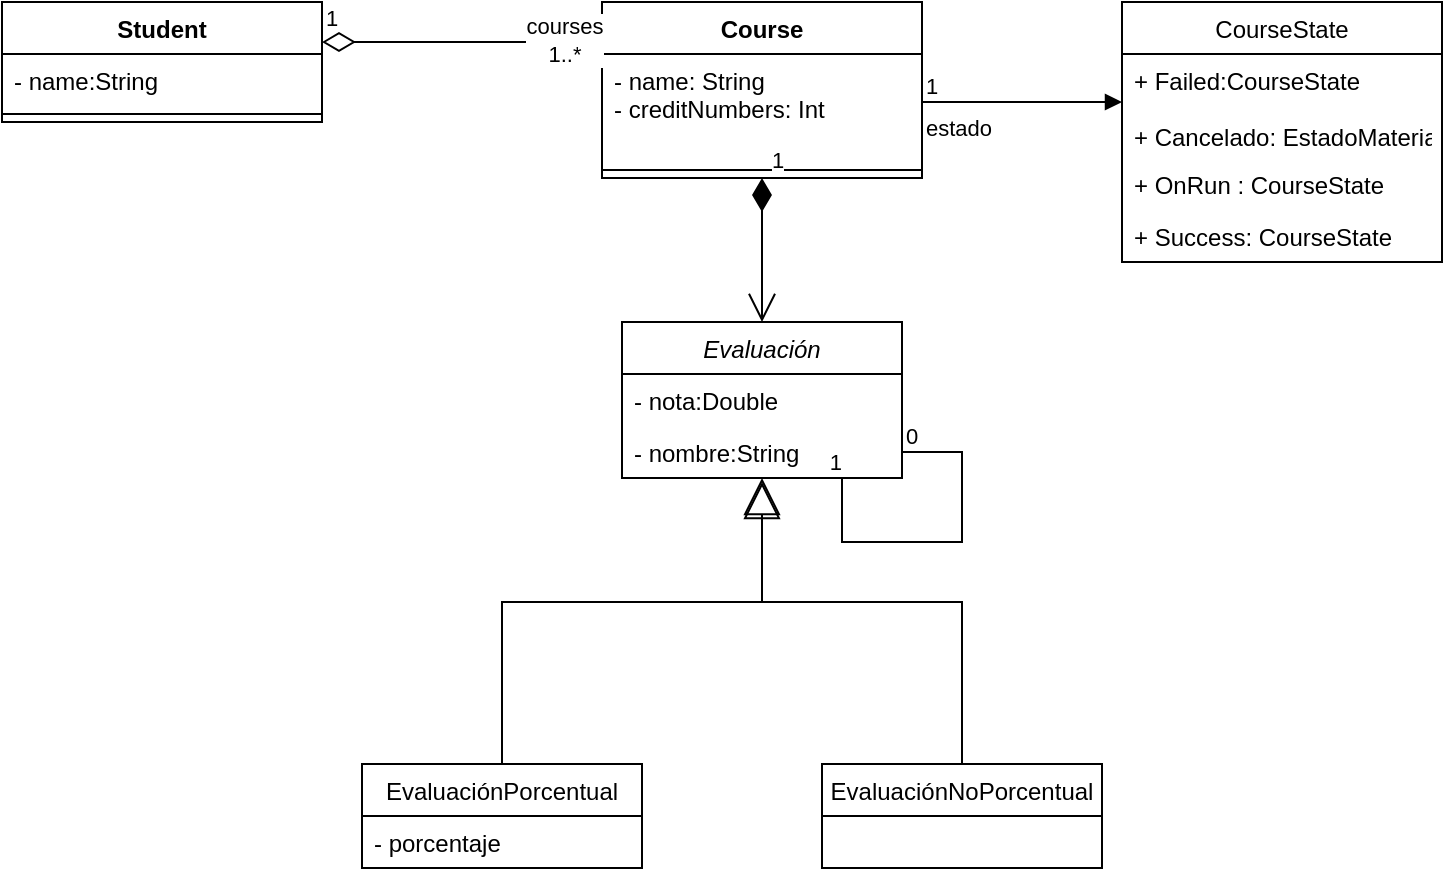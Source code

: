 <mxfile version="16.5.1" type="device"><diagram id="C5RBs43oDa-KdzZeNtuy" name="Page-1"><mxGraphModel dx="813" dy="499" grid="1" gridSize="10" guides="1" tooltips="1" connect="1" arrows="1" fold="1" page="1" pageScale="1" pageWidth="827" pageHeight="1169" math="0" shadow="0"><root><mxCell id="WIyWlLk6GJQsqaUBKTNV-0"/><mxCell id="WIyWlLk6GJQsqaUBKTNV-1" parent="WIyWlLk6GJQsqaUBKTNV-0"/><mxCell id="AL7ss-3dQVnoAkYfMWIy-3" value="Student" style="swimlane;fontStyle=1;align=center;verticalAlign=top;childLayout=stackLayout;horizontal=1;startSize=26;horizontalStack=0;resizeParent=1;resizeParentMax=0;resizeLast=0;collapsible=1;marginBottom=0;" vertex="1" parent="WIyWlLk6GJQsqaUBKTNV-1"><mxGeometry x="80" y="100" width="160" height="60" as="geometry"/></mxCell><mxCell id="AL7ss-3dQVnoAkYfMWIy-4" value="- name:String" style="text;strokeColor=none;fillColor=none;align=left;verticalAlign=top;spacingLeft=4;spacingRight=4;overflow=hidden;rotatable=0;points=[[0,0.5],[1,0.5]];portConstraint=eastwest;" vertex="1" parent="AL7ss-3dQVnoAkYfMWIy-3"><mxGeometry y="26" width="160" height="26" as="geometry"/></mxCell><mxCell id="AL7ss-3dQVnoAkYfMWIy-5" value="" style="line;strokeWidth=1;fillColor=none;align=left;verticalAlign=middle;spacingTop=-1;spacingLeft=3;spacingRight=3;rotatable=0;labelPosition=right;points=[];portConstraint=eastwest;" vertex="1" parent="AL7ss-3dQVnoAkYfMWIy-3"><mxGeometry y="52" width="160" height="8" as="geometry"/></mxCell><mxCell id="AL7ss-3dQVnoAkYfMWIy-7" value="Course" style="swimlane;fontStyle=1;align=center;verticalAlign=top;childLayout=stackLayout;horizontal=1;startSize=26;horizontalStack=0;resizeParent=1;resizeParentMax=0;resizeLast=0;collapsible=1;marginBottom=0;" vertex="1" parent="WIyWlLk6GJQsqaUBKTNV-1"><mxGeometry x="380" y="100" width="160" height="88" as="geometry"/></mxCell><mxCell id="AL7ss-3dQVnoAkYfMWIy-8" value="- name: String&#10;- creditNumbers: Int" style="text;strokeColor=none;fillColor=none;align=left;verticalAlign=top;spacingLeft=4;spacingRight=4;overflow=hidden;rotatable=0;points=[[0,0.5],[1,0.5]];portConstraint=eastwest;" vertex="1" parent="AL7ss-3dQVnoAkYfMWIy-7"><mxGeometry y="26" width="160" height="54" as="geometry"/></mxCell><mxCell id="AL7ss-3dQVnoAkYfMWIy-9" value="" style="line;strokeWidth=1;fillColor=none;align=left;verticalAlign=middle;spacingTop=-1;spacingLeft=3;spacingRight=3;rotatable=0;labelPosition=right;points=[];portConstraint=eastwest;" vertex="1" parent="AL7ss-3dQVnoAkYfMWIy-7"><mxGeometry y="80" width="160" height="8" as="geometry"/></mxCell><mxCell id="AL7ss-3dQVnoAkYfMWIy-11" value="1" style="endArrow=open;html=1;endSize=12;startArrow=diamondThin;startSize=14;startFill=0;edgeStyle=orthogonalEdgeStyle;align=left;verticalAlign=bottom;rounded=0;" edge="1" parent="WIyWlLk6GJQsqaUBKTNV-1"><mxGeometry x="-1" y="3" relative="1" as="geometry"><mxPoint x="240" y="120" as="sourcePoint"/><mxPoint x="380" y="120" as="targetPoint"/></mxGeometry></mxCell><mxCell id="AL7ss-3dQVnoAkYfMWIy-12" value="courses&lt;br&gt;1..*" style="edgeLabel;html=1;align=center;verticalAlign=middle;resizable=0;points=[];" vertex="1" connectable="0" parent="AL7ss-3dQVnoAkYfMWIy-11"><mxGeometry x="0.729" y="1" relative="1" as="geometry"><mxPoint as="offset"/></mxGeometry></mxCell><mxCell id="AL7ss-3dQVnoAkYfMWIy-13" value="Evaluación" style="swimlane;fontStyle=2;childLayout=stackLayout;horizontal=1;startSize=26;fillColor=none;horizontalStack=0;resizeParent=1;resizeParentMax=0;resizeLast=0;collapsible=1;marginBottom=0;" vertex="1" parent="WIyWlLk6GJQsqaUBKTNV-1"><mxGeometry x="390" y="260" width="140" height="78" as="geometry"/></mxCell><mxCell id="AL7ss-3dQVnoAkYfMWIy-16" value="- nota:Double" style="text;strokeColor=none;fillColor=none;align=left;verticalAlign=top;spacingLeft=4;spacingRight=4;overflow=hidden;rotatable=0;points=[[0,0.5],[1,0.5]];portConstraint=eastwest;" vertex="1" parent="AL7ss-3dQVnoAkYfMWIy-13"><mxGeometry y="26" width="140" height="26" as="geometry"/></mxCell><mxCell id="AL7ss-3dQVnoAkYfMWIy-14" value="- nombre:String" style="text;strokeColor=none;fillColor=none;align=left;verticalAlign=top;spacingLeft=4;spacingRight=4;overflow=hidden;rotatable=0;points=[[0,0.5],[1,0.5]];portConstraint=eastwest;" vertex="1" parent="AL7ss-3dQVnoAkYfMWIy-13"><mxGeometry y="52" width="140" height="26" as="geometry"/></mxCell><mxCell id="AL7ss-3dQVnoAkYfMWIy-45" value="" style="endArrow=none;html=1;edgeStyle=orthogonalEdgeStyle;rounded=0;exitX=1;exitY=0.5;exitDx=0;exitDy=0;" edge="1" parent="AL7ss-3dQVnoAkYfMWIy-13" source="AL7ss-3dQVnoAkYfMWIy-14" target="AL7ss-3dQVnoAkYfMWIy-14"><mxGeometry relative="1" as="geometry"><mxPoint x="160" y="170" as="sourcePoint"/><mxPoint x="110" y="120" as="targetPoint"/><Array as="points"><mxPoint x="170" y="65"/><mxPoint x="170" y="110"/><mxPoint x="110" y="110"/></Array></mxGeometry></mxCell><mxCell id="AL7ss-3dQVnoAkYfMWIy-46" value="0" style="edgeLabel;resizable=0;html=1;align=left;verticalAlign=bottom;" connectable="0" vertex="1" parent="AL7ss-3dQVnoAkYfMWIy-45"><mxGeometry x="-1" relative="1" as="geometry"/></mxCell><mxCell id="AL7ss-3dQVnoAkYfMWIy-47" value="1" style="edgeLabel;resizable=0;html=1;align=right;verticalAlign=bottom;" connectable="0" vertex="1" parent="AL7ss-3dQVnoAkYfMWIy-45"><mxGeometry x="1" relative="1" as="geometry"/></mxCell><mxCell id="AL7ss-3dQVnoAkYfMWIy-22" value="EvaluaciónPorcentual" style="swimlane;fontStyle=0;childLayout=stackLayout;horizontal=1;startSize=26;fillColor=none;horizontalStack=0;resizeParent=1;resizeParentMax=0;resizeLast=0;collapsible=1;marginBottom=0;" vertex="1" parent="WIyWlLk6GJQsqaUBKTNV-1"><mxGeometry x="260" y="481" width="140" height="52" as="geometry"/></mxCell><mxCell id="AL7ss-3dQVnoAkYfMWIy-23" value="- porcentaje" style="text;strokeColor=none;fillColor=none;align=left;verticalAlign=top;spacingLeft=4;spacingRight=4;overflow=hidden;rotatable=0;points=[[0,0.5],[1,0.5]];portConstraint=eastwest;" vertex="1" parent="AL7ss-3dQVnoAkYfMWIy-22"><mxGeometry y="26" width="140" height="26" as="geometry"/></mxCell><mxCell id="AL7ss-3dQVnoAkYfMWIy-26" value="EvaluaciónNoPorcentual" style="swimlane;fontStyle=0;childLayout=stackLayout;horizontal=1;startSize=26;fillColor=none;horizontalStack=0;resizeParent=1;resizeParentMax=0;resizeLast=0;collapsible=1;marginBottom=0;" vertex="1" parent="WIyWlLk6GJQsqaUBKTNV-1"><mxGeometry x="490" y="481" width="140" height="52" as="geometry"/></mxCell><mxCell id="AL7ss-3dQVnoAkYfMWIy-32" value="" style="endArrow=block;endSize=16;endFill=0;html=1;rounded=0;exitX=0.5;exitY=0;exitDx=0;exitDy=0;" edge="1" parent="WIyWlLk6GJQsqaUBKTNV-1" source="AL7ss-3dQVnoAkYfMWIy-22" target="AL7ss-3dQVnoAkYfMWIy-14"><mxGeometry width="160" relative="1" as="geometry"><mxPoint x="550" y="430" as="sourcePoint"/><mxPoint x="460" y="350" as="targetPoint"/><Array as="points"><mxPoint x="330" y="400"/><mxPoint x="460" y="400"/></Array></mxGeometry></mxCell><mxCell id="AL7ss-3dQVnoAkYfMWIy-33" value="" style="endArrow=block;endSize=16;endFill=0;html=1;rounded=0;exitX=0.5;exitY=0;exitDx=0;exitDy=0;" edge="1" parent="WIyWlLk6GJQsqaUBKTNV-1" source="AL7ss-3dQVnoAkYfMWIy-26"><mxGeometry width="160" relative="1" as="geometry"><mxPoint x="550" y="430" as="sourcePoint"/><mxPoint x="460" y="340" as="targetPoint"/><Array as="points"><mxPoint x="560" y="400"/><mxPoint x="460" y="400"/></Array></mxGeometry></mxCell><mxCell id="AL7ss-3dQVnoAkYfMWIy-34" value="1" style="endArrow=open;html=1;endSize=12;startArrow=diamondThin;startSize=14;startFill=1;edgeStyle=orthogonalEdgeStyle;align=left;verticalAlign=bottom;rounded=0;exitX=0.5;exitY=1;exitDx=0;exitDy=0;entryX=0.5;entryY=0;entryDx=0;entryDy=0;" edge="1" parent="WIyWlLk6GJQsqaUBKTNV-1" source="AL7ss-3dQVnoAkYfMWIy-7" target="AL7ss-3dQVnoAkYfMWIy-13"><mxGeometry x="-1" y="3" relative="1" as="geometry"><mxPoint x="550" y="430" as="sourcePoint"/><mxPoint x="710" y="430" as="targetPoint"/></mxGeometry></mxCell><mxCell id="AL7ss-3dQVnoAkYfMWIy-39" value="CourseState" style="swimlane;fontStyle=0;childLayout=stackLayout;horizontal=1;startSize=26;fillColor=none;horizontalStack=0;resizeParent=1;resizeParentMax=0;resizeLast=0;collapsible=1;marginBottom=0;" vertex="1" parent="WIyWlLk6GJQsqaUBKTNV-1"><mxGeometry x="640" y="100" width="160" height="130" as="geometry"/></mxCell><mxCell id="AL7ss-3dQVnoAkYfMWIy-42" value="+ Failed:CourseState&#10; &#10;+ Cancelado: EstadoMateria" style="text;strokeColor=none;fillColor=none;align=left;verticalAlign=top;spacingLeft=4;spacingRight=4;overflow=hidden;rotatable=0;points=[[0,0.5],[1,0.5]];portConstraint=eastwest;" vertex="1" parent="AL7ss-3dQVnoAkYfMWIy-39"><mxGeometry y="26" width="160" height="52" as="geometry"/></mxCell><mxCell id="AL7ss-3dQVnoAkYfMWIy-40" value="+ OnRun : CourseState" style="text;strokeColor=none;fillColor=none;align=left;verticalAlign=top;spacingLeft=4;spacingRight=4;overflow=hidden;rotatable=0;points=[[0,0.5],[1,0.5]];portConstraint=eastwest;" vertex="1" parent="AL7ss-3dQVnoAkYfMWIy-39"><mxGeometry y="78" width="160" height="26" as="geometry"/></mxCell><mxCell id="AL7ss-3dQVnoAkYfMWIy-41" value="+ Success: CourseState" style="text;strokeColor=none;fillColor=none;align=left;verticalAlign=top;spacingLeft=4;spacingRight=4;overflow=hidden;rotatable=0;points=[[0,0.5],[1,0.5]];portConstraint=eastwest;" vertex="1" parent="AL7ss-3dQVnoAkYfMWIy-39"><mxGeometry y="104" width="160" height="26" as="geometry"/></mxCell><mxCell id="AL7ss-3dQVnoAkYfMWIy-43" value="estado" style="endArrow=block;endFill=1;html=1;edgeStyle=orthogonalEdgeStyle;align=left;verticalAlign=top;rounded=0;" edge="1" parent="WIyWlLk6GJQsqaUBKTNV-1"><mxGeometry x="-1" relative="1" as="geometry"><mxPoint x="540" y="150" as="sourcePoint"/><mxPoint x="640" y="150" as="targetPoint"/></mxGeometry></mxCell><mxCell id="AL7ss-3dQVnoAkYfMWIy-44" value="1" style="edgeLabel;resizable=0;html=1;align=left;verticalAlign=bottom;" connectable="0" vertex="1" parent="AL7ss-3dQVnoAkYfMWIy-43"><mxGeometry x="-1" relative="1" as="geometry"/></mxCell></root></mxGraphModel></diagram></mxfile>